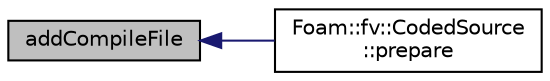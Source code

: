 digraph "addCompileFile"
{
  bgcolor="transparent";
  edge [fontname="Helvetica",fontsize="10",labelfontname="Helvetica",labelfontsize="10"];
  node [fontname="Helvetica",fontsize="10",shape=record];
  rankdir="LR";
  Node1 [label="addCompileFile",height=0.2,width=0.4,color="black", fillcolor="grey75", style="filled" fontcolor="black"];
  Node1 -> Node2 [dir="back",color="midnightblue",fontsize="10",style="solid",fontname="Helvetica"];
  Node2 [label="Foam::fv::CodedSource\l::prepare",height=0.2,width=0.4,color="black",URL="$classFoam_1_1fv_1_1CodedSource.html#a690705b8ff660cc2f986867bdf783564",tooltip="Adapt the context for the current object. "];
}
